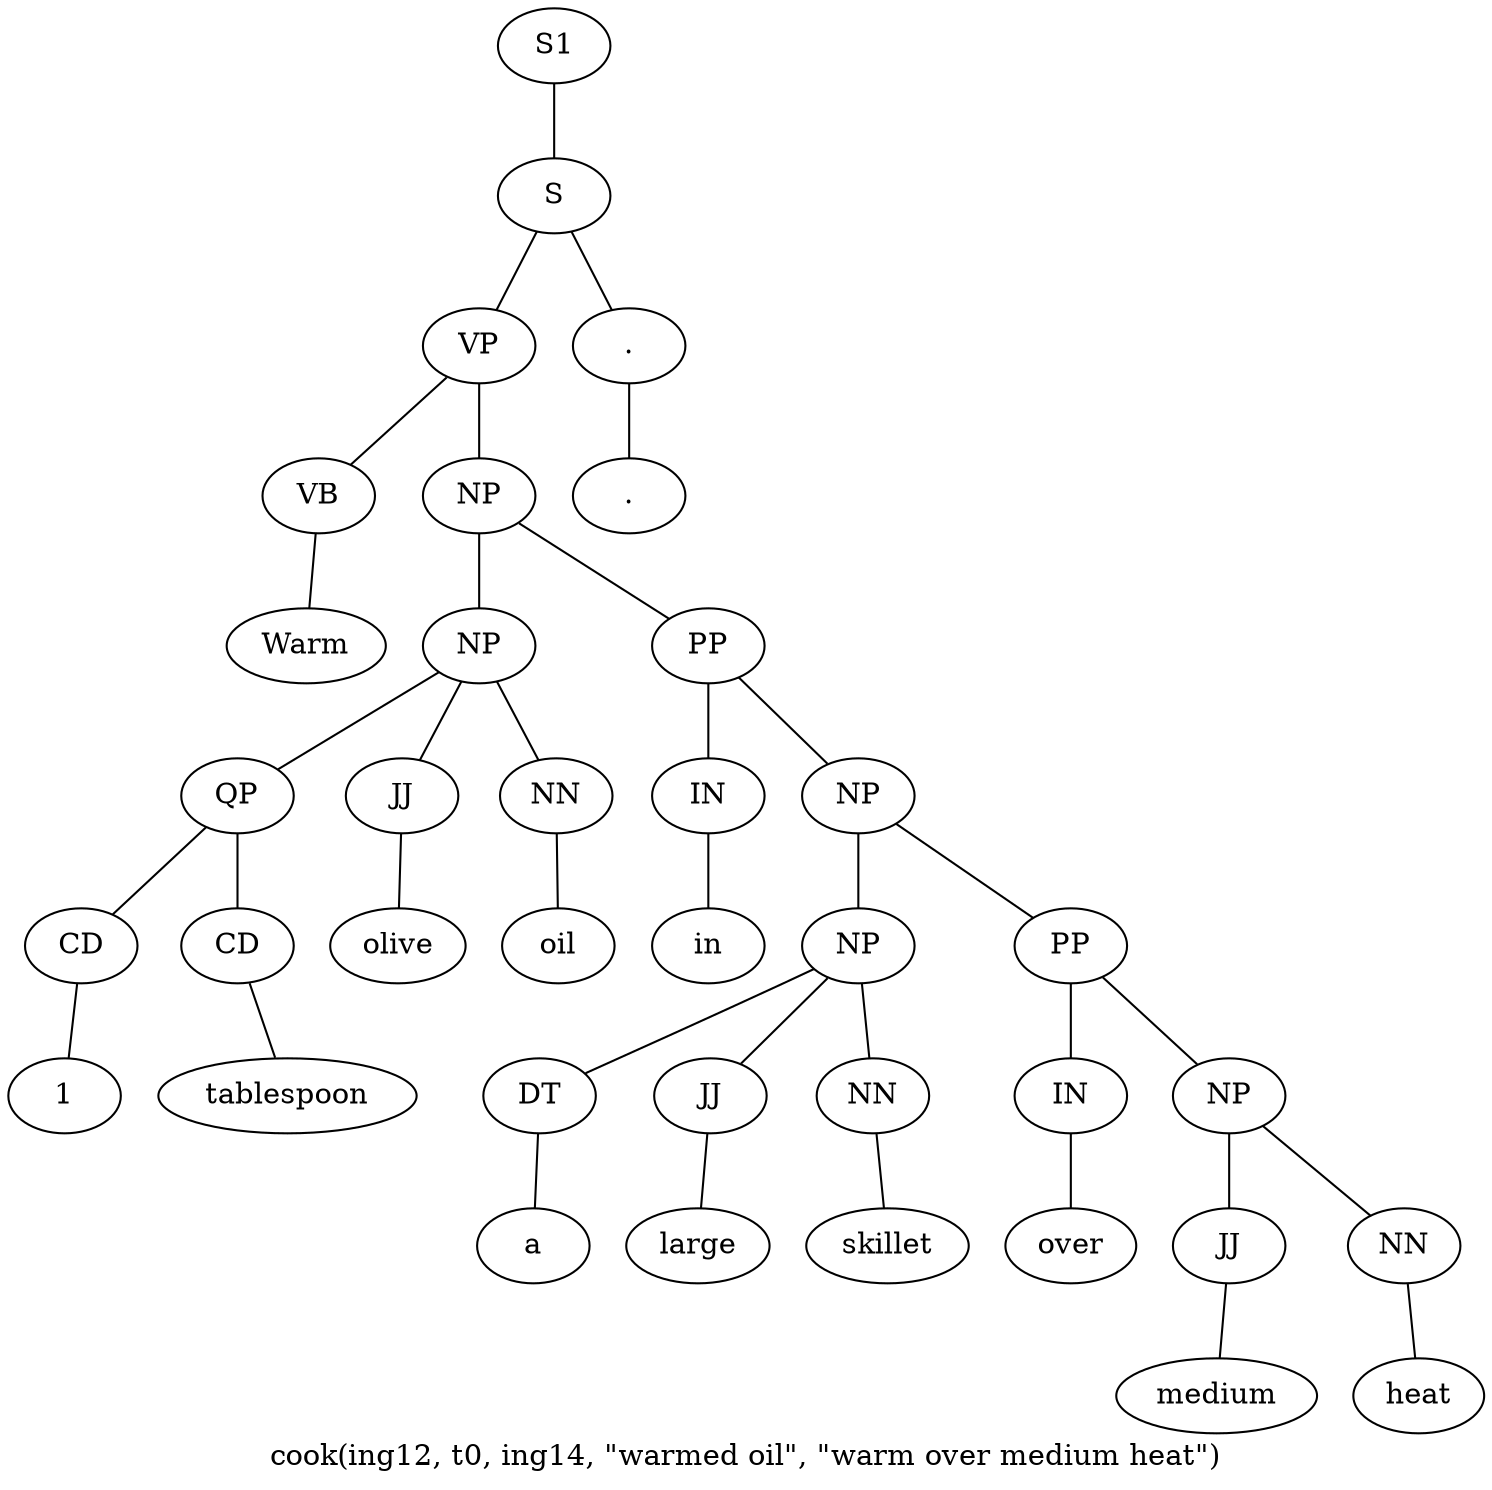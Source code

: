 graph SyntaxGraph {
	label = "cook(ing12, t0, ing14, \"warmed oil\", \"warm over medium heat\")";
	Node0 [label="S1"];
	Node1 [label="S"];
	Node2 [label="VP"];
	Node3 [label="VB"];
	Node4 [label="Warm"];
	Node5 [label="NP"];
	Node6 [label="NP"];
	Node7 [label="QP"];
	Node8 [label="CD"];
	Node9 [label="1"];
	Node10 [label="CD"];
	Node11 [label="tablespoon"];
	Node12 [label="JJ"];
	Node13 [label="olive"];
	Node14 [label="NN"];
	Node15 [label="oil"];
	Node16 [label="PP"];
	Node17 [label="IN"];
	Node18 [label="in"];
	Node19 [label="NP"];
	Node20 [label="NP"];
	Node21 [label="DT"];
	Node22 [label="a"];
	Node23 [label="JJ"];
	Node24 [label="large"];
	Node25 [label="NN"];
	Node26 [label="skillet"];
	Node27 [label="PP"];
	Node28 [label="IN"];
	Node29 [label="over"];
	Node30 [label="NP"];
	Node31 [label="JJ"];
	Node32 [label="medium"];
	Node33 [label="NN"];
	Node34 [label="heat"];
	Node35 [label="."];
	Node36 [label="."];

	Node0 -- Node1;
	Node1 -- Node2;
	Node1 -- Node35;
	Node2 -- Node3;
	Node2 -- Node5;
	Node3 -- Node4;
	Node5 -- Node6;
	Node5 -- Node16;
	Node6 -- Node7;
	Node6 -- Node12;
	Node6 -- Node14;
	Node7 -- Node8;
	Node7 -- Node10;
	Node8 -- Node9;
	Node10 -- Node11;
	Node12 -- Node13;
	Node14 -- Node15;
	Node16 -- Node17;
	Node16 -- Node19;
	Node17 -- Node18;
	Node19 -- Node20;
	Node19 -- Node27;
	Node20 -- Node21;
	Node20 -- Node23;
	Node20 -- Node25;
	Node21 -- Node22;
	Node23 -- Node24;
	Node25 -- Node26;
	Node27 -- Node28;
	Node27 -- Node30;
	Node28 -- Node29;
	Node30 -- Node31;
	Node30 -- Node33;
	Node31 -- Node32;
	Node33 -- Node34;
	Node35 -- Node36;
}